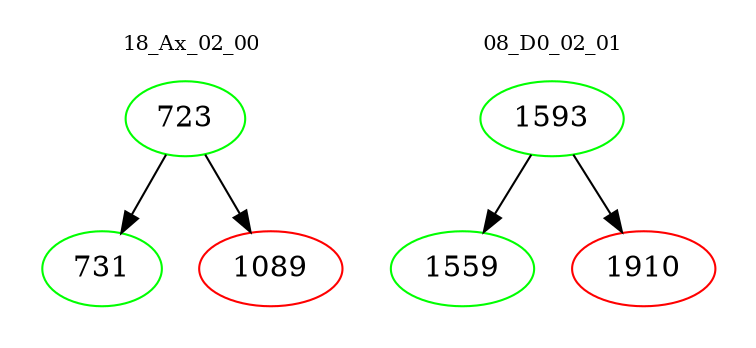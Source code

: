 digraph{
subgraph cluster_0 {
color = white
label = "18_Ax_02_00";
fontsize=10;
T0_723 [label="723", color="green"]
T0_723 -> T0_731 [color="black"]
T0_731 [label="731", color="green"]
T0_723 -> T0_1089 [color="black"]
T0_1089 [label="1089", color="red"]
}
subgraph cluster_1 {
color = white
label = "08_D0_02_01";
fontsize=10;
T1_1593 [label="1593", color="green"]
T1_1593 -> T1_1559 [color="black"]
T1_1559 [label="1559", color="green"]
T1_1593 -> T1_1910 [color="black"]
T1_1910 [label="1910", color="red"]
}
}
